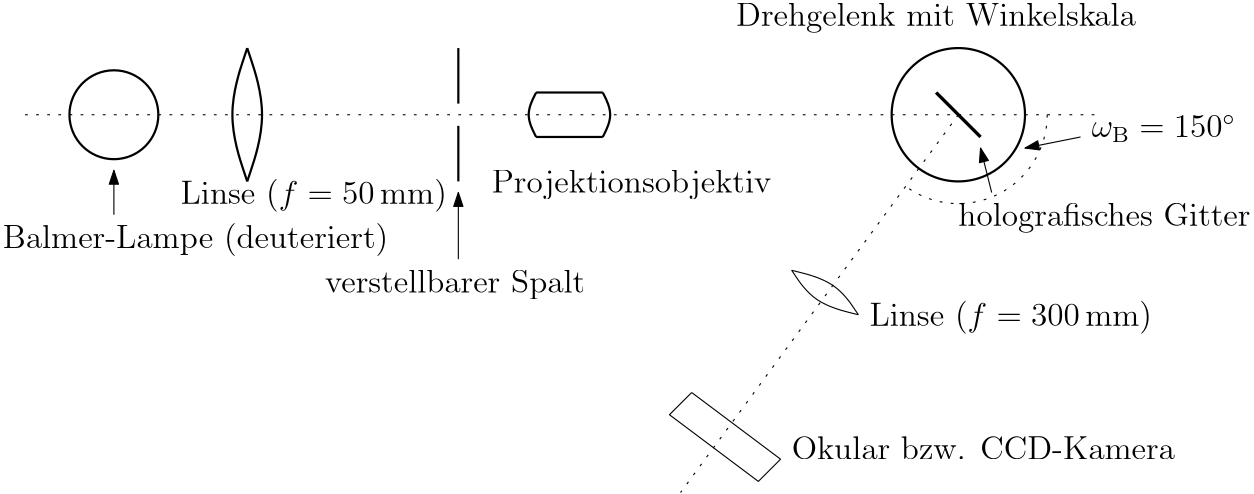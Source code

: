 <?xml version="1.0"?>
<!DOCTYPE ipe SYSTEM "ipe.dtd">
<ipe version="70005" creator="Ipe 7.1.5">
<info created="D:20141208164231" modified="D:20141208164231"/>
<preamble>\usepackage{siunitx}</preamble>
<ipestyle name="basic">
<symbol name="arrow/arc(spx)">
<path stroke="sym-stroke" fill="sym-stroke" pen="sym-pen">
0 0 m
-1 0.333 l
-1 -0.333 l
h
</path>
</symbol>
<symbol name="arrow/farc(spx)">
<path stroke="sym-stroke" fill="white" pen="sym-pen">
0 0 m
-1 0.333 l
-1 -0.333 l
h
</path>
</symbol>
<symbol name="mark/circle(sx)" transformations="translations">
<path fill="sym-stroke">
0.6 0 0 0.6 0 0 e
0.4 0 0 0.4 0 0 e
</path>
</symbol>
<symbol name="mark/disk(sx)" transformations="translations">
<path fill="sym-stroke">
0.6 0 0 0.6 0 0 e
</path>
</symbol>
<symbol name="mark/fdisk(sfx)" transformations="translations">
<group>
<path fill="sym-fill">
0.5 0 0 0.5 0 0 e
</path>
<path fill="sym-stroke" fillrule="eofill">
0.6 0 0 0.6 0 0 e
0.4 0 0 0.4 0 0 e
</path>
</group>
</symbol>
<symbol name="mark/box(sx)" transformations="translations">
<path fill="sym-stroke" fillrule="eofill">
-0.6 -0.6 m
0.6 -0.6 l
0.6 0.6 l
-0.6 0.6 l
h
-0.4 -0.4 m
0.4 -0.4 l
0.4 0.4 l
-0.4 0.4 l
h
</path>
</symbol>
<symbol name="mark/square(sx)" transformations="translations">
<path fill="sym-stroke">
-0.6 -0.6 m
0.6 -0.6 l
0.6 0.6 l
-0.6 0.6 l
h
</path>
</symbol>
<symbol name="mark/fsquare(sfx)" transformations="translations">
<group>
<path fill="sym-fill">
-0.5 -0.5 m
0.5 -0.5 l
0.5 0.5 l
-0.5 0.5 l
h
</path>
<path fill="sym-stroke" fillrule="eofill">
-0.6 -0.6 m
0.6 -0.6 l
0.6 0.6 l
-0.6 0.6 l
h
-0.4 -0.4 m
0.4 -0.4 l
0.4 0.4 l
-0.4 0.4 l
h
</path>
</group>
</symbol>
<symbol name="mark/cross(sx)" transformations="translations">
<group>
<path fill="sym-stroke">
-0.43 -0.57 m
0.57 0.43 l
0.43 0.57 l
-0.57 -0.43 l
h
</path>
<path fill="sym-stroke">
-0.43 0.57 m
0.57 -0.43 l
0.43 -0.57 l
-0.57 0.43 l
h
</path>
</group>
</symbol>
<symbol name="arrow/fnormal(spx)">
<path stroke="sym-stroke" fill="white" pen="sym-pen">
0 0 m
-1 0.333 l
-1 -0.333 l
h
</path>
</symbol>
<symbol name="arrow/pointed(spx)">
<path stroke="sym-stroke" fill="sym-stroke" pen="sym-pen">
0 0 m
-1 0.333 l
-0.8 0 l
-1 -0.333 l
h
</path>
</symbol>
<symbol name="arrow/fpointed(spx)">
<path stroke="sym-stroke" fill="white" pen="sym-pen">
0 0 m
-1 0.333 l
-0.8 0 l
-1 -0.333 l
h
</path>
</symbol>
<symbol name="arrow/linear(spx)">
<path stroke="sym-stroke" pen="sym-pen">
-1 0.333 m
0 0 l
-1 -0.333 l
</path>
</symbol>
<symbol name="arrow/fdouble(spx)">
<path stroke="sym-stroke" fill="white" pen="sym-pen">
0 0 m
-1 0.333 l
-1 -0.333 l
h
-1 0 m
-2 0.333 l
-2 -0.333 l
h
</path>
</symbol>
<symbol name="arrow/double(spx)">
<path stroke="sym-stroke" fill="sym-stroke" pen="sym-pen">
0 0 m
-1 0.333 l
-1 -0.333 l
h
-1 0 m
-2 0.333 l
-2 -0.333 l
h
</path>
</symbol>
<pen name="heavier" value="0.8"/>
<pen name="fat" value="1.2"/>
<pen name="ultrafat" value="2"/>
<symbolsize name="large" value="5"/>
<symbolsize name="small" value="2"/>
<symbolsize name="tiny" value="1.1"/>
<arrowsize name="large" value="10"/>
<arrowsize name="small" value="5"/>
<arrowsize name="tiny" value="3"/>
<color name="red" value="1 0 0"/>
<color name="green" value="0 1 0"/>
<color name="blue" value="0 0 1"/>
<color name="yellow" value="1 1 0"/>
<color name="orange" value="1 0.647 0"/>
<color name="gold" value="1 0.843 0"/>
<color name="purple" value="0.627 0.125 0.941"/>
<color name="gray" value="0.745"/>
<color name="brown" value="0.647 0.165 0.165"/>
<color name="navy" value="0 0 0.502"/>
<color name="pink" value="1 0.753 0.796"/>
<color name="seagreen" value="0.18 0.545 0.341"/>
<color name="turquoise" value="0.251 0.878 0.816"/>
<color name="violet" value="0.933 0.51 0.933"/>
<color name="darkblue" value="0 0 0.545"/>
<color name="darkcyan" value="0 0.545 0.545"/>
<color name="darkgray" value="0.663"/>
<color name="darkgreen" value="0 0.392 0"/>
<color name="darkmagenta" value="0.545 0 0.545"/>
<color name="darkorange" value="1 0.549 0"/>
<color name="darkred" value="0.545 0 0"/>
<color name="lightblue" value="0.678 0.847 0.902"/>
<color name="lightcyan" value="0.878 1 1"/>
<color name="lightgray" value="0.827"/>
<color name="lightgreen" value="0.565 0.933 0.565"/>
<color name="lightyellow" value="1 1 0.878"/>
<dashstyle name="dashed" value="[4] 0"/>
<dashstyle name="dotted" value="[1 3] 0"/>
<dashstyle name="dash dotted" value="[4 2 1 2] 0"/>
<dashstyle name="dash dot dotted" value="[4 2 1 2 1 2] 0"/>
<textsize name="large" value="\large"/>
<textsize name="Large" value="\Large"/>
<textsize name="LARGE" value="\LARGE"/>
<textsize name="huge" value="\huge"/>
<textsize name="Huge" value="\Huge"/>
<textsize name="small" value="\small"/>
<textsize name="footnote" value="\footnotesize"/>
<textsize name="tiny" value="\tiny"/>
<textstyle name="center" begin="\begin{center}" end="\end{center}"/>
<textstyle name="itemize" begin="\begin{itemize}" end="\end{itemize}"/>
<textstyle name="item" begin="\begin{itemize}\item{}" end="\end{itemize}"/>
<gridsize name="4 pts" value="4"/>
<gridsize name="8 pts (~3 mm)" value="8"/>
<gridsize name="16 pts (~6 mm)" value="16"/>
<gridsize name="32 pts (~12 mm)" value="32"/>
<gridsize name="10 pts (~3.5 mm)" value="10"/>
<gridsize name="20 pts (~7 mm)" value="20"/>
<gridsize name="14 pts (~5 mm)" value="14"/>
<gridsize name="28 pts (~10 mm)" value="28"/>
<gridsize name="56 pts (~20 mm)" value="56"/>
<anglesize name="90 deg" value="90"/>
<anglesize name="60 deg" value="60"/>
<anglesize name="45 deg" value="45"/>
<anglesize name="30 deg" value="30"/>
<anglesize name="22.5 deg" value="22.5"/>
<tiling name="falling" angle="-60" step="4" width="1"/>
<tiling name="rising" angle="30" step="4" width="1"/>
</ipestyle>
<page>
<layer name="alpha"/>
<view layers="alpha" active="alpha"/>
<text layer="alpha" matrix="1 0 0 1 -56 0" transformations="translations" pos="112 624" stroke="black" type="label" width="138.842" height="8.965" depth="2.99" valign="baseline" size="large">Balmer-Lampe (deuteriert)</text>
<path stroke="black" pen="heavier">
16 0 0 16 96 672 e
</path>
<path stroke="black" pen="heavier">
144 696 m
136 672
144 648
144 648 s
</path>
<path stroke="black" pen="heavier">
144 648 m
152 672
144 696 s
</path>
<text matrix="1 0 0 1 -16 0" transformations="translations" pos="136 640" stroke="black" type="label" width="95.897" height="8.965" depth="2.99" valign="baseline" size="large">Linse ($f=\SI{50}{\milli\metre}$)</text>
<path stroke="black" pen="heavier">
220 676 m
220 696 l
</path>
<path stroke="black" pen="heavier">
220 668 m
220 648 l
</path>
<path stroke="black" arrow="normal/small">
96 636 m
96 652 l
</path>
<text matrix="1 0 0 1 -32 -8" transformations="translations" pos="204 616" stroke="black" type="label" width="93.713" height="8.307" depth="2.32" valign="baseline" size="large">verstellbarer Spalt</text>
<path stroke="black" arrow="normal/small">
220 620 m
220 644 l
</path>
<path stroke="black" pen="heavier">
248 680 m
272 680 l
</path>
<path stroke="black" pen="heavier">
248 664 m
272 664 l
</path>
<path stroke="black" pen="heavier">
272 680 m
276 672
272 664 s
</path>
<path stroke="black" pen="heavier">
248 680 m
244 672
248 664 s
</path>
<text matrix="1 0 0 1 -8 12" transformations="translations" pos="240 632" stroke="black" type="label" width="100.702" height="8.307" depth="2.32" valign="baseline" size="large">Projektionsobjektiv</text>
<path stroke="black" pen="heavier">
24 0 0 24 400 672 e
</path>
<text matrix="1 0 0 1 -64 -8" transformations="translations" pos="384 712" stroke="black" type="label" width="143.945" height="8.307" depth="2.32" valign="baseline" size="large">Drehgelenk mit Winkelskala</text>
<path stroke="black" pen="fat">
392 680 m
408 664 l
</path>
<text matrix="1 0 0 1 -24 0" transformations="translations" pos="424 632" stroke="black" type="label" width="105.239" height="8.307" depth="2.32" valign="baseline" size="large">holografisches Gitter</text>
<path stroke="black" arrow="normal/small">
412 644 m
408 660 l
</path>
<path stroke="black" dash="dotted">
64 672 m
452 672 l
</path>
<path stroke="black" dash="dotted">
400 672 m
300 536 l
</path>
<path stroke="black" dash="dotted">
432 672 m
32 0 0 -32 400 672 381.4 645.961 a
</path>
<text matrix="1 0 0 1 12 -16" transformations="translations" pos="436 680" stroke="black" type="label" width="51.819" height="7.981" depth="1.79" valign="baseline" size="large">$\omega_{\text{B}}=\SI{150}{\degree}$</text>
<path stroke="black" arrow="normal/small">
444 664 m
424 660 l
</path>
<path stroke="black">
340 616 m
356 612
364 600
364 600 s
</path>
<path stroke="black">
364 600 m
348 604
340 616 s
</path>
<text matrix="1 0 0 1 -4 0" transformations="translations" pos="372 596" stroke="black" type="label" width="101.75" height="8.965" depth="2.99" valign="baseline" size="large">Linse ($f=\SI{300}{\milli\metre}$)</text>
<path stroke="black">
304 572 m
336 548 l
328 540 l
296 564 l
304 572 l
</path>
<text matrix="1 0 0 1 -12 12" transformations="translations" pos="352 536" stroke="black" type="label" width="138.027" height="8.302" depth="0" valign="baseline" size="large">Okular bzw. CCD-Kamera</text>
</page>
</ipe>
